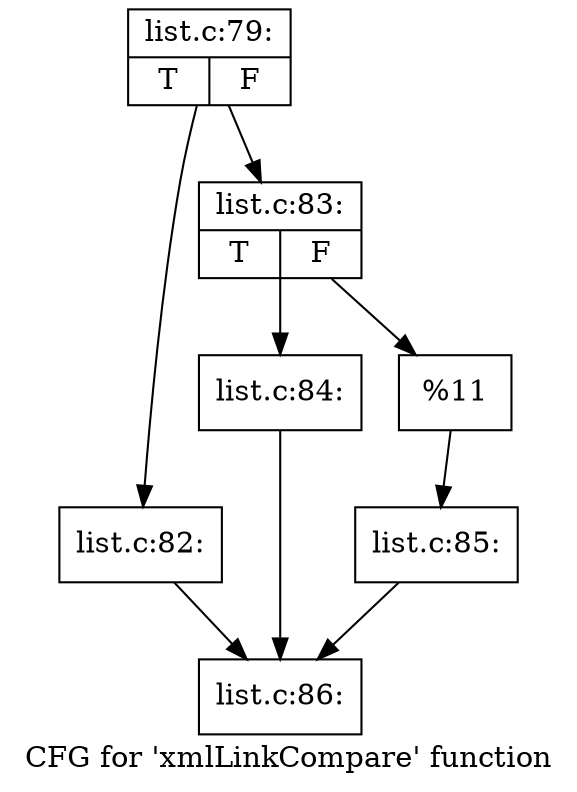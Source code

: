 digraph "CFG for 'xmlLinkCompare' function" {
	label="CFG for 'xmlLinkCompare' function";

	Node0x5278c60 [shape=record,label="{list.c:79:|{<s0>T|<s1>F}}"];
	Node0x5278c60 -> Node0x5279600;
	Node0x5278c60 -> Node0x52796a0;
	Node0x5279600 [shape=record,label="{list.c:82:}"];
	Node0x5279600 -> Node0x5276560;
	Node0x52796a0 [shape=record,label="{list.c:83:|{<s0>T|<s1>F}}"];
	Node0x52796a0 -> Node0x5279b90;
	Node0x52796a0 -> Node0x5279be0;
	Node0x5279b90 [shape=record,label="{list.c:84:}"];
	Node0x5279b90 -> Node0x5276560;
	Node0x5279be0 [shape=record,label="{%11}"];
	Node0x5279be0 -> Node0x5279650;
	Node0x5279650 [shape=record,label="{list.c:85:}"];
	Node0x5279650 -> Node0x5276560;
	Node0x5276560 [shape=record,label="{list.c:86:}"];
}
